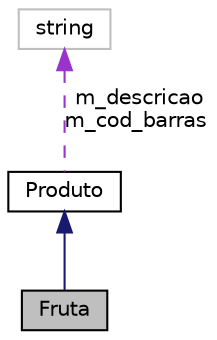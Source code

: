 digraph "Fruta"
{
  edge [fontname="Helvetica",fontsize="10",labelfontname="Helvetica",labelfontsize="10"];
  node [fontname="Helvetica",fontsize="10",shape=record];
  Node1 [label="Fruta",height=0.2,width=0.4,color="black", fillcolor="grey75", style="filled", fontcolor="black"];
  Node2 -> Node1 [dir="back",color="midnightblue",fontsize="10",style="solid",fontname="Helvetica"];
  Node2 [label="Produto",height=0.2,width=0.4,color="black", fillcolor="white", style="filled",URL="$classProduto.html"];
  Node3 -> Node2 [dir="back",color="darkorchid3",fontsize="10",style="dashed",label=" m_descricao\nm_cod_barras" ,fontname="Helvetica"];
  Node3 [label="string",height=0.2,width=0.4,color="grey75", fillcolor="white", style="filled"];
}
